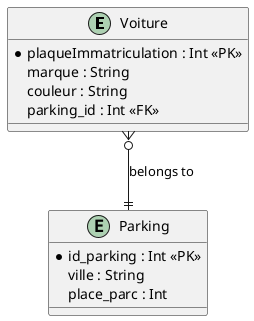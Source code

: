 @startuml

entity "Voiture" {
  * plaqueImmatriculation : Int <<PK>>
  marque : String
  couleur : String
  parking_id : Int <<FK>>
}

entity "Parking" {
  * id_parking : Int <<PK>>
  ville : String
  place_parc : Int
}

Voiture }o--|| Parking : belongs to
@enduml
